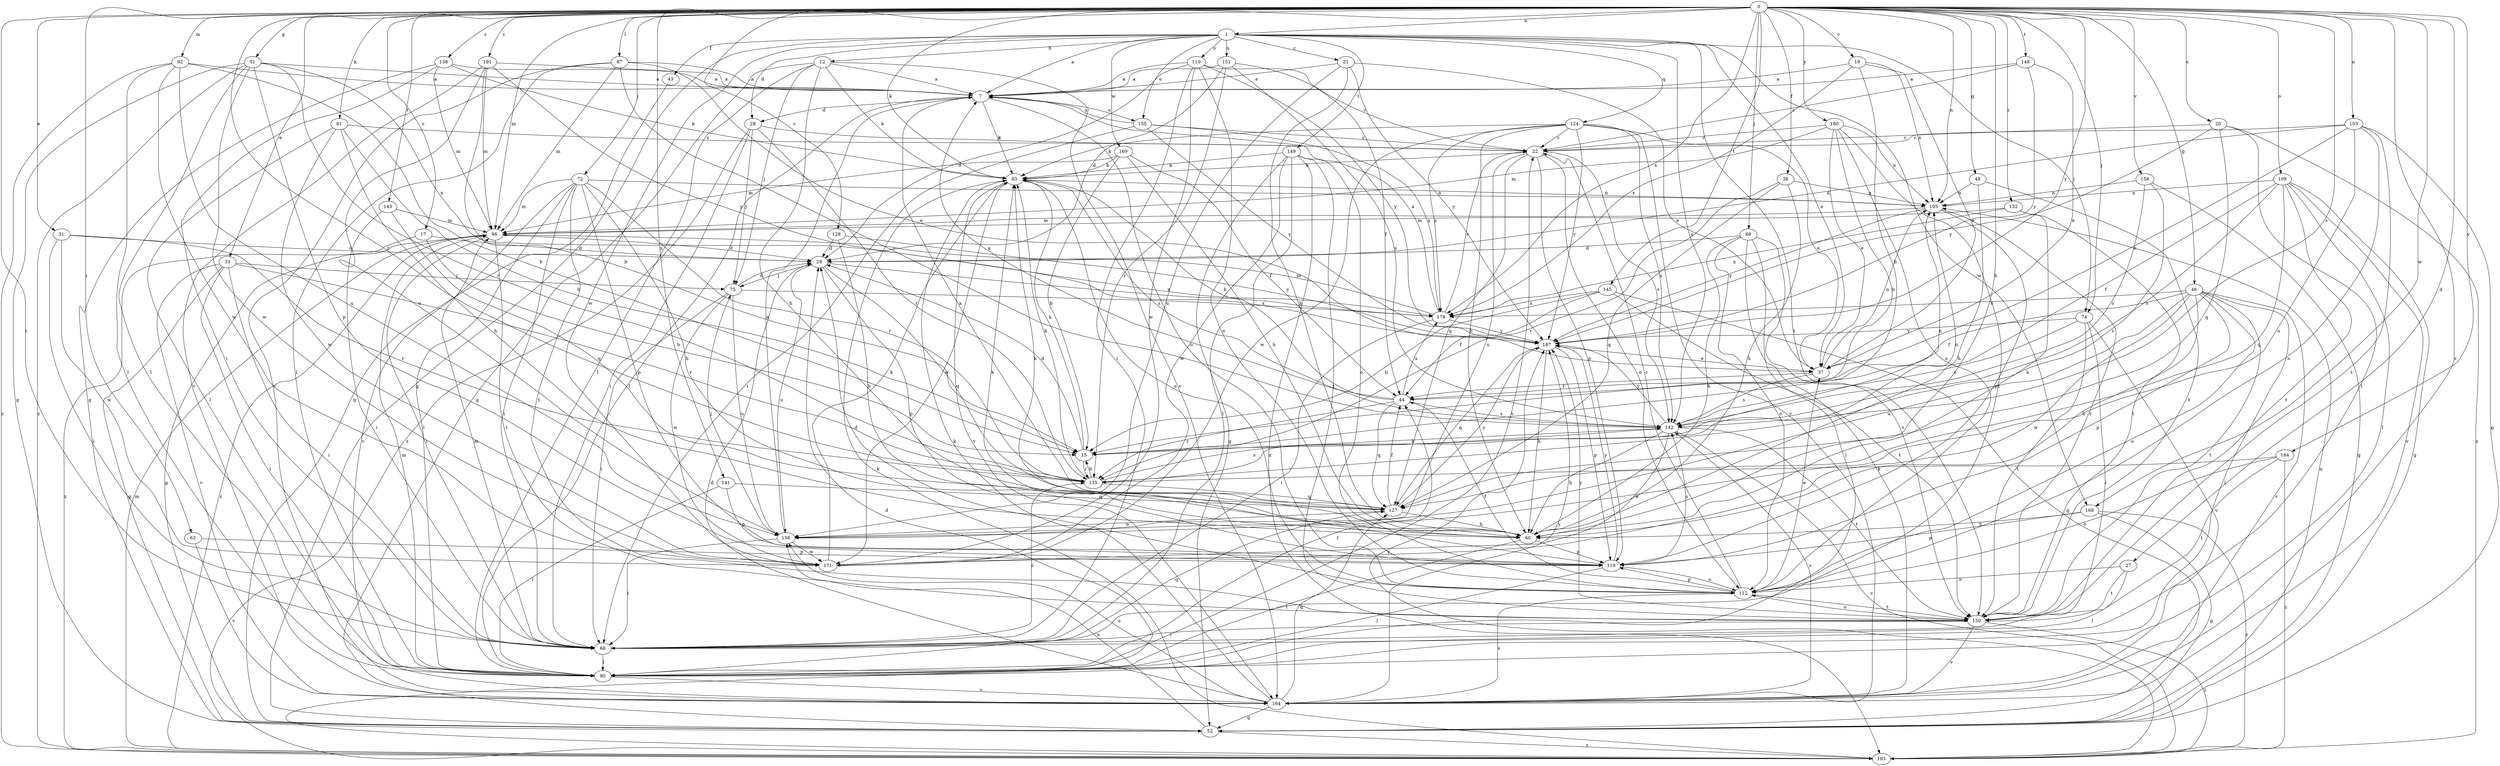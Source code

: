 strict digraph  {
0;
1;
7;
12;
15;
17;
19;
20;
21;
22;
27;
28;
29;
31;
33;
37;
38;
43;
44;
46;
48;
51;
52;
60;
63;
68;
69;
72;
74;
75;
81;
83;
87;
90;
92;
98;
103;
105;
109;
110;
112;
119;
124;
127;
129;
132;
135;
138;
141;
142;
143;
145;
148;
149;
150;
151;
155;
156;
158;
164;
168;
169;
171;
179;
180;
184;
187;
191;
193;
0 -> 1  [label=a];
0 -> 17  [label=c];
0 -> 19  [label=c];
0 -> 20  [label=c];
0 -> 27  [label=d];
0 -> 31  [label=e];
0 -> 33  [label=e];
0 -> 38  [label=f];
0 -> 46  [label=g];
0 -> 48  [label=g];
0 -> 51  [label=g];
0 -> 60  [label=h];
0 -> 63  [label=i];
0 -> 68  [label=i];
0 -> 69  [label=j];
0 -> 72  [label=j];
0 -> 74  [label=j];
0 -> 81  [label=k];
0 -> 83  [label=k];
0 -> 87  [label=l];
0 -> 92  [label=m];
0 -> 98  [label=m];
0 -> 103  [label=n];
0 -> 105  [label=n];
0 -> 109  [label=o];
0 -> 129  [label=r];
0 -> 132  [label=r];
0 -> 135  [label=r];
0 -> 138  [label=s];
0 -> 141  [label=s];
0 -> 142  [label=s];
0 -> 143  [label=t];
0 -> 145  [label=t];
0 -> 148  [label=t];
0 -> 158  [label=v];
0 -> 164  [label=v];
0 -> 168  [label=w];
0 -> 179  [label=x];
0 -> 180  [label=y];
0 -> 184  [label=y];
0 -> 187  [label=y];
0 -> 191  [label=z];
1 -> 7  [label=a];
1 -> 12  [label=b];
1 -> 21  [label=c];
1 -> 28  [label=d];
1 -> 37  [label=e];
1 -> 43  [label=f];
1 -> 52  [label=g];
1 -> 74  [label=j];
1 -> 110  [label=o];
1 -> 124  [label=q];
1 -> 142  [label=s];
1 -> 149  [label=t];
1 -> 150  [label=t];
1 -> 151  [label=u];
1 -> 155  [label=u];
1 -> 168  [label=w];
1 -> 169  [label=w];
1 -> 171  [label=w];
7 -> 28  [label=d];
7 -> 83  [label=k];
7 -> 90  [label=l];
7 -> 112  [label=o];
7 -> 155  [label=u];
12 -> 7  [label=a];
12 -> 52  [label=g];
12 -> 60  [label=h];
12 -> 75  [label=j];
12 -> 83  [label=k];
12 -> 90  [label=l];
12 -> 164  [label=v];
15 -> 29  [label=d];
15 -> 83  [label=k];
15 -> 105  [label=n];
15 -> 135  [label=r];
17 -> 15  [label=b];
17 -> 29  [label=d];
17 -> 193  [label=z];
19 -> 7  [label=a];
19 -> 15  [label=b];
19 -> 37  [label=e];
19 -> 105  [label=n];
19 -> 179  [label=x];
20 -> 22  [label=c];
20 -> 68  [label=i];
20 -> 127  [label=q];
20 -> 187  [label=y];
20 -> 193  [label=z];
21 -> 7  [label=a];
21 -> 37  [label=e];
21 -> 60  [label=h];
21 -> 156  [label=u];
21 -> 187  [label=y];
22 -> 83  [label=k];
22 -> 112  [label=o];
22 -> 119  [label=p];
22 -> 127  [label=q];
22 -> 142  [label=s];
22 -> 156  [label=u];
27 -> 90  [label=l];
27 -> 112  [label=o];
27 -> 150  [label=t];
28 -> 22  [label=c];
28 -> 68  [label=i];
28 -> 75  [label=j];
28 -> 135  [label=r];
28 -> 193  [label=z];
29 -> 75  [label=j];
29 -> 119  [label=p];
29 -> 127  [label=q];
29 -> 156  [label=u];
29 -> 179  [label=x];
31 -> 29  [label=d];
31 -> 68  [label=i];
31 -> 135  [label=r];
31 -> 171  [label=w];
33 -> 52  [label=g];
33 -> 68  [label=i];
33 -> 75  [label=j];
33 -> 90  [label=l];
33 -> 135  [label=r];
33 -> 164  [label=v];
37 -> 44  [label=f];
37 -> 105  [label=n];
37 -> 142  [label=s];
38 -> 60  [label=h];
38 -> 105  [label=n];
38 -> 127  [label=q];
38 -> 135  [label=r];
43 -> 52  [label=g];
44 -> 7  [label=a];
44 -> 83  [label=k];
44 -> 127  [label=q];
44 -> 135  [label=r];
44 -> 142  [label=s];
44 -> 179  [label=x];
46 -> 44  [label=f];
46 -> 60  [label=h];
46 -> 90  [label=l];
46 -> 112  [label=o];
46 -> 119  [label=p];
46 -> 150  [label=t];
46 -> 156  [label=u];
46 -> 164  [label=v];
46 -> 171  [label=w];
46 -> 179  [label=x];
48 -> 60  [label=h];
48 -> 105  [label=n];
48 -> 150  [label=t];
51 -> 7  [label=a];
51 -> 52  [label=g];
51 -> 90  [label=l];
51 -> 119  [label=p];
51 -> 135  [label=r];
51 -> 171  [label=w];
51 -> 179  [label=x];
51 -> 193  [label=z];
52 -> 105  [label=n];
52 -> 156  [label=u];
52 -> 193  [label=z];
60 -> 83  [label=k];
60 -> 90  [label=l];
60 -> 119  [label=p];
63 -> 119  [label=p];
63 -> 164  [label=v];
68 -> 90  [label=l];
68 -> 98  [label=m];
68 -> 127  [label=q];
68 -> 135  [label=r];
69 -> 29  [label=d];
69 -> 60  [label=h];
69 -> 90  [label=l];
69 -> 112  [label=o];
69 -> 150  [label=t];
69 -> 164  [label=v];
72 -> 60  [label=h];
72 -> 68  [label=i];
72 -> 90  [label=l];
72 -> 98  [label=m];
72 -> 105  [label=n];
72 -> 119  [label=p];
72 -> 135  [label=r];
72 -> 150  [label=t];
72 -> 164  [label=v];
74 -> 68  [label=i];
74 -> 142  [label=s];
74 -> 150  [label=t];
74 -> 164  [label=v];
74 -> 187  [label=y];
75 -> 29  [label=d];
75 -> 68  [label=i];
75 -> 156  [label=u];
75 -> 171  [label=w];
75 -> 179  [label=x];
81 -> 15  [label=b];
81 -> 22  [label=c];
81 -> 60  [label=h];
81 -> 90  [label=l];
81 -> 171  [label=w];
83 -> 105  [label=n];
83 -> 112  [label=o];
83 -> 142  [label=s];
83 -> 164  [label=v];
83 -> 171  [label=w];
87 -> 7  [label=a];
87 -> 37  [label=e];
87 -> 90  [label=l];
87 -> 98  [label=m];
87 -> 142  [label=s];
87 -> 164  [label=v];
90 -> 22  [label=c];
90 -> 44  [label=f];
90 -> 98  [label=m];
90 -> 164  [label=v];
92 -> 7  [label=a];
92 -> 15  [label=b];
92 -> 90  [label=l];
92 -> 156  [label=u];
92 -> 171  [label=w];
92 -> 193  [label=z];
98 -> 29  [label=d];
98 -> 52  [label=g];
98 -> 68  [label=i];
98 -> 150  [label=t];
98 -> 193  [label=z];
103 -> 22  [label=c];
103 -> 29  [label=d];
103 -> 37  [label=e];
103 -> 52  [label=g];
103 -> 112  [label=o];
103 -> 150  [label=t];
103 -> 156  [label=u];
105 -> 98  [label=m];
105 -> 119  [label=p];
105 -> 150  [label=t];
105 -> 187  [label=y];
109 -> 44  [label=f];
109 -> 52  [label=g];
109 -> 90  [label=l];
109 -> 105  [label=n];
109 -> 127  [label=q];
109 -> 142  [label=s];
109 -> 150  [label=t];
109 -> 164  [label=v];
110 -> 7  [label=a];
110 -> 22  [label=c];
110 -> 29  [label=d];
110 -> 68  [label=i];
110 -> 112  [label=o];
110 -> 171  [label=w];
110 -> 187  [label=y];
112 -> 22  [label=c];
112 -> 29  [label=d];
112 -> 37  [label=e];
112 -> 44  [label=f];
112 -> 119  [label=p];
112 -> 150  [label=t];
112 -> 164  [label=v];
119 -> 83  [label=k];
119 -> 90  [label=l];
119 -> 112  [label=o];
119 -> 142  [label=s];
119 -> 187  [label=y];
124 -> 22  [label=c];
124 -> 37  [label=e];
124 -> 60  [label=h];
124 -> 83  [label=k];
124 -> 142  [label=s];
124 -> 164  [label=v];
124 -> 171  [label=w];
124 -> 179  [label=x];
124 -> 187  [label=y];
127 -> 7  [label=a];
127 -> 44  [label=f];
127 -> 60  [label=h];
127 -> 156  [label=u];
127 -> 187  [label=y];
129 -> 29  [label=d];
129 -> 60  [label=h];
129 -> 187  [label=y];
132 -> 60  [label=h];
132 -> 98  [label=m];
132 -> 150  [label=t];
132 -> 179  [label=x];
135 -> 15  [label=b];
135 -> 83  [label=k];
135 -> 105  [label=n];
135 -> 127  [label=q];
135 -> 142  [label=s];
138 -> 7  [label=a];
138 -> 52  [label=g];
138 -> 68  [label=i];
138 -> 83  [label=k];
138 -> 98  [label=m];
141 -> 90  [label=l];
141 -> 119  [label=p];
141 -> 127  [label=q];
142 -> 15  [label=b];
142 -> 60  [label=h];
142 -> 150  [label=t];
142 -> 171  [label=w];
142 -> 187  [label=y];
142 -> 193  [label=z];
143 -> 68  [label=i];
143 -> 98  [label=m];
143 -> 127  [label=q];
145 -> 15  [label=b];
145 -> 44  [label=f];
145 -> 52  [label=g];
145 -> 150  [label=t];
145 -> 179  [label=x];
148 -> 7  [label=a];
148 -> 22  [label=c];
148 -> 37  [label=e];
148 -> 187  [label=y];
149 -> 52  [label=g];
149 -> 83  [label=k];
149 -> 90  [label=l];
149 -> 112  [label=o];
149 -> 150  [label=t];
149 -> 171  [label=w];
149 -> 193  [label=z];
150 -> 68  [label=i];
150 -> 112  [label=o];
150 -> 164  [label=v];
150 -> 187  [label=y];
150 -> 193  [label=z];
151 -> 7  [label=a];
151 -> 29  [label=d];
151 -> 44  [label=f];
151 -> 135  [label=r];
151 -> 142  [label=s];
155 -> 7  [label=a];
155 -> 22  [label=c];
155 -> 68  [label=i];
155 -> 179  [label=x];
155 -> 187  [label=y];
156 -> 7  [label=a];
156 -> 68  [label=i];
156 -> 75  [label=j];
156 -> 171  [label=w];
158 -> 52  [label=g];
158 -> 105  [label=n];
158 -> 135  [label=r];
158 -> 142  [label=s];
164 -> 29  [label=d];
164 -> 52  [label=g];
164 -> 83  [label=k];
164 -> 127  [label=q];
164 -> 142  [label=s];
164 -> 156  [label=u];
164 -> 187  [label=y];
168 -> 52  [label=g];
168 -> 60  [label=h];
168 -> 119  [label=p];
168 -> 193  [label=z];
169 -> 15  [label=b];
169 -> 44  [label=f];
169 -> 60  [label=h];
169 -> 83  [label=k];
169 -> 98  [label=m];
171 -> 83  [label=k];
179 -> 7  [label=a];
179 -> 22  [label=c];
179 -> 68  [label=i];
179 -> 98  [label=m];
179 -> 187  [label=y];
180 -> 15  [label=b];
180 -> 22  [label=c];
180 -> 37  [label=e];
180 -> 68  [label=i];
180 -> 98  [label=m];
180 -> 105  [label=n];
180 -> 112  [label=o];
184 -> 112  [label=o];
184 -> 135  [label=r];
184 -> 150  [label=t];
184 -> 193  [label=z];
187 -> 37  [label=e];
187 -> 60  [label=h];
187 -> 119  [label=p];
187 -> 127  [label=q];
191 -> 7  [label=a];
191 -> 15  [label=b];
191 -> 98  [label=m];
191 -> 156  [label=u];
191 -> 164  [label=v];
191 -> 187  [label=y];
193 -> 29  [label=d];
193 -> 83  [label=k];
193 -> 98  [label=m];
193 -> 187  [label=y];
}
